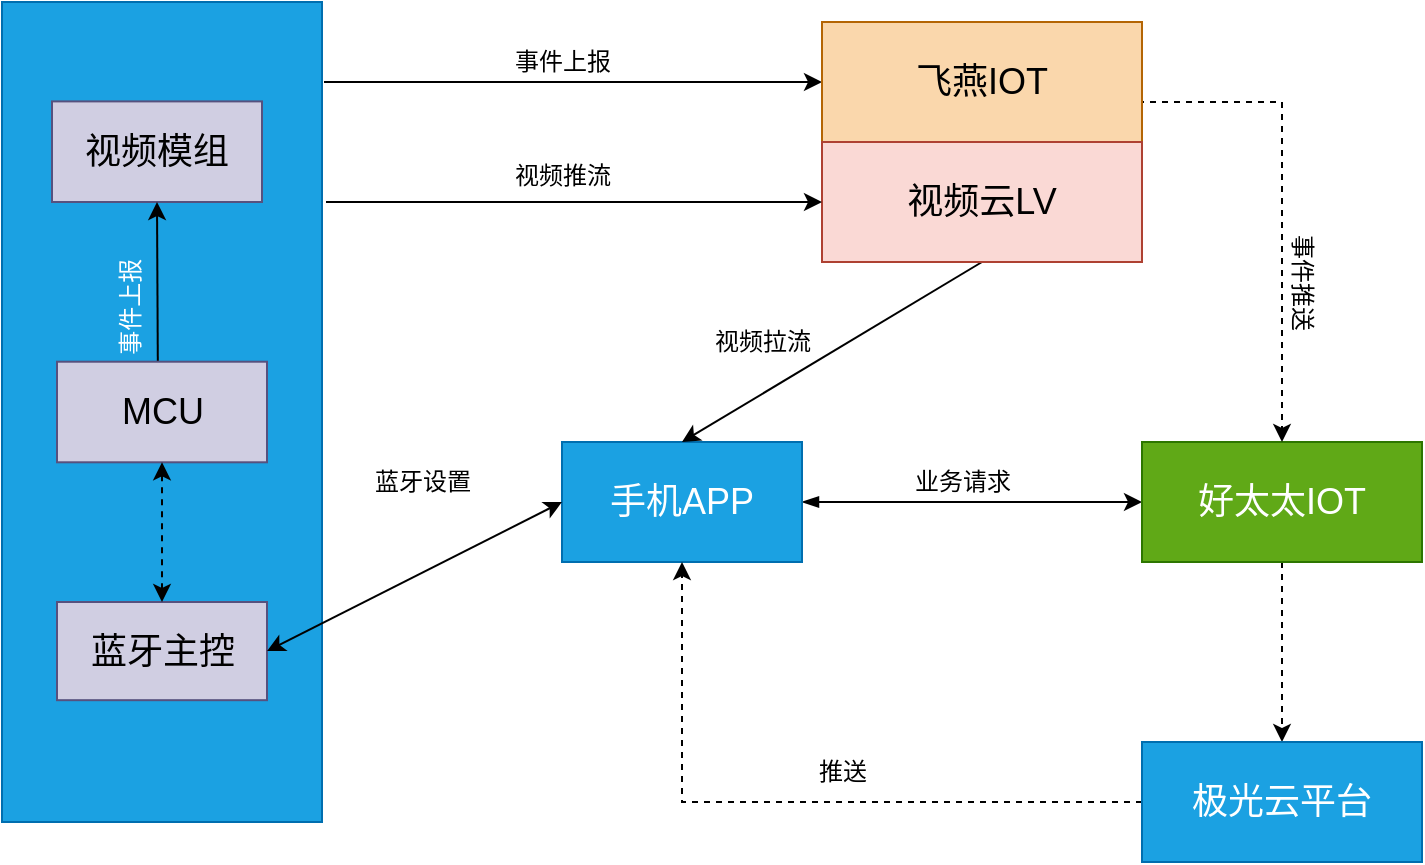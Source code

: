 <mxfile version="15.2.7" type="device"><diagram id="YrFyQ3MUqN7-9QIaDyNu" name="第 1 页"><mxGraphModel dx="1086" dy="806" grid="1" gridSize="10" guides="1" tooltips="1" connect="1" arrows="1" fold="1" page="1" pageScale="1" pageWidth="827" pageHeight="1169" math="0" shadow="0"><root><mxCell id="0"/><mxCell id="1" parent="0"/><mxCell id="r4JIDE_LnmSPQCxcza3J-12" style="rounded=0;orthogonalLoop=1;jettySize=auto;html=1;entryX=0;entryY=0.5;entryDx=0;entryDy=0;fontSize=18;fontColor=#000000;" parent="1" target="r4JIDE_LnmSPQCxcza3J-9" edge="1"><mxGeometry relative="1" as="geometry"><mxPoint x="261" y="230" as="sourcePoint"/><Array as="points"><mxPoint x="410" y="230"/></Array></mxGeometry></mxCell><mxCell id="r4JIDE_LnmSPQCxcza3J-13" value="事件上报" style="text;html=1;align=center;verticalAlign=middle;resizable=0;points=[];autosize=1;strokeColor=none;fillColor=none;fontSize=12;fontColor=#000000;" parent="1" vertex="1"><mxGeometry x="350" y="210" width="60" height="20" as="geometry"/></mxCell><mxCell id="r4JIDE_LnmSPQCxcza3J-23" style="edgeStyle=orthogonalEdgeStyle;rounded=0;orthogonalLoop=1;jettySize=auto;html=1;exitX=1;exitY=0.5;exitDx=0;exitDy=0;entryX=0;entryY=0.5;entryDx=0;entryDy=0;fontSize=12;fontColor=#000000;startArrow=blockThin;startFill=1;" parent="1" source="r4JIDE_LnmSPQCxcza3J-14" target="r4JIDE_LnmSPQCxcza3J-15" edge="1"><mxGeometry relative="1" as="geometry"/></mxCell><mxCell id="r4JIDE_LnmSPQCxcza3J-14" value="&lt;font style=&quot;font-size: 18px&quot;&gt;手机APP&lt;/font&gt;" style="rounded=0;whiteSpace=wrap;html=1;fontSize=12;fontColor=#ffffff;fillColor=#1ba1e2;strokeColor=#006EAF;" parent="1" vertex="1"><mxGeometry x="380" y="410" width="120" height="60" as="geometry"/></mxCell><mxCell id="r4JIDE_LnmSPQCxcza3J-20" style="edgeStyle=orthogonalEdgeStyle;rounded=0;orthogonalLoop=1;jettySize=auto;html=1;exitX=0.5;exitY=1;exitDx=0;exitDy=0;entryX=0.5;entryY=0;entryDx=0;entryDy=0;fontSize=12;fontColor=#000000;dashed=1;" parent="1" source="r4JIDE_LnmSPQCxcza3J-15" target="r4JIDE_LnmSPQCxcza3J-16" edge="1"><mxGeometry relative="1" as="geometry"/></mxCell><mxCell id="r4JIDE_LnmSPQCxcza3J-15" value="&lt;font style=&quot;font-size: 18px&quot;&gt;好太太IOT&lt;/font&gt;" style="rounded=0;whiteSpace=wrap;html=1;fontSize=12;fontColor=#ffffff;fillColor=#60a917;strokeColor=#2D7600;" parent="1" vertex="1"><mxGeometry x="670" y="410" width="140" height="60" as="geometry"/></mxCell><mxCell id="r4JIDE_LnmSPQCxcza3J-21" style="edgeStyle=orthogonalEdgeStyle;rounded=0;orthogonalLoop=1;jettySize=auto;html=1;exitX=0;exitY=0.5;exitDx=0;exitDy=0;entryX=0.5;entryY=1;entryDx=0;entryDy=0;fontSize=12;fontColor=#000000;dashed=1;" parent="1" source="r4JIDE_LnmSPQCxcza3J-16" target="r4JIDE_LnmSPQCxcza3J-14" edge="1"><mxGeometry relative="1" as="geometry"/></mxCell><mxCell id="r4JIDE_LnmSPQCxcza3J-16" value="&lt;font style=&quot;font-size: 18px&quot;&gt;极光云平台&lt;/font&gt;" style="rounded=0;whiteSpace=wrap;html=1;fontSize=12;fontColor=#ffffff;fillColor=#1ba1e2;strokeColor=#006EAF;" parent="1" vertex="1"><mxGeometry x="670" y="560" width="140" height="60" as="geometry"/></mxCell><mxCell id="r4JIDE_LnmSPQCxcza3J-17" style="edgeStyle=orthogonalEdgeStyle;rounded=0;orthogonalLoop=1;jettySize=auto;html=1;exitX=1;exitY=0;exitDx=0;exitDy=0;entryX=0.5;entryY=0;entryDx=0;entryDy=0;fontSize=12;fontColor=#000000;dashed=1;" parent="1" source="r4JIDE_LnmSPQCxcza3J-10" target="r4JIDE_LnmSPQCxcza3J-15" edge="1"><mxGeometry relative="1" as="geometry"/></mxCell><mxCell id="r4JIDE_LnmSPQCxcza3J-18" value="事件推送" style="text;html=1;align=center;verticalAlign=middle;resizable=0;points=[];autosize=1;strokeColor=none;fillColor=none;fontSize=12;fontColor=#000000;rotation=90;" parent="1" vertex="1"><mxGeometry x="720" y="320" width="60" height="20" as="geometry"/></mxCell><mxCell id="r4JIDE_LnmSPQCxcza3J-22" value="推送" style="text;html=1;align=center;verticalAlign=middle;resizable=0;points=[];autosize=1;strokeColor=none;fillColor=none;fontSize=12;fontColor=#000000;" parent="1" vertex="1"><mxGeometry x="500" y="565" width="40" height="20" as="geometry"/></mxCell><mxCell id="r4JIDE_LnmSPQCxcza3J-24" value="业务请求" style="text;html=1;align=center;verticalAlign=middle;resizable=0;points=[];autosize=1;strokeColor=none;fillColor=none;fontSize=12;fontColor=#000000;" parent="1" vertex="1"><mxGeometry x="550" y="420" width="60" height="20" as="geometry"/></mxCell><mxCell id="r4JIDE_LnmSPQCxcza3J-25" style="rounded=0;orthogonalLoop=1;jettySize=auto;html=1;exitX=0.5;exitY=1;exitDx=0;exitDy=0;entryX=0.5;entryY=0;entryDx=0;entryDy=0;fontSize=12;fontColor=#000000;startArrow=none;startFill=0;" parent="1" source="r4JIDE_LnmSPQCxcza3J-10" target="r4JIDE_LnmSPQCxcza3J-14" edge="1"><mxGeometry relative="1" as="geometry"/></mxCell><mxCell id="r4JIDE_LnmSPQCxcza3J-26" value="视频拉流" style="text;html=1;align=center;verticalAlign=middle;resizable=0;points=[];autosize=1;strokeColor=none;fillColor=none;fontSize=12;fontColor=#000000;rotation=0;" parent="1" vertex="1"><mxGeometry x="450" y="350" width="60" height="20" as="geometry"/></mxCell><mxCell id="r4JIDE_LnmSPQCxcza3J-28" value="蓝牙设置" style="text;html=1;align=center;verticalAlign=middle;resizable=0;points=[];autosize=1;strokeColor=none;fillColor=none;fontSize=12;fontColor=#000000;" parent="1" vertex="1"><mxGeometry x="280" y="420" width="60" height="20" as="geometry"/></mxCell><mxCell id="1Me-2XIk1GTwMoa4YnVj-11" value="" style="group" vertex="1" connectable="0" parent="1"><mxGeometry x="100" y="190" width="160" height="410" as="geometry"/></mxCell><mxCell id="r4JIDE_LnmSPQCxcza3J-2" value="" style="rounded=0;whiteSpace=wrap;html=1;fillColor=#1ba1e2;strokeColor=#006EAF;fontColor=#ffffff;" parent="1Me-2XIk1GTwMoa4YnVj-11" vertex="1"><mxGeometry width="160" height="410" as="geometry"/></mxCell><mxCell id="r4JIDE_LnmSPQCxcza3J-3" value="&lt;font style=&quot;font-size: 18px&quot;&gt;视频模组&lt;/font&gt;" style="rounded=0;whiteSpace=wrap;html=1;fillColor=#d0cee2;strokeColor=#56517e;" parent="1Me-2XIk1GTwMoa4YnVj-11" vertex="1"><mxGeometry x="25" y="49.7" width="105" height="50.3" as="geometry"/></mxCell><mxCell id="r4JIDE_LnmSPQCxcza3J-6" style="edgeStyle=orthogonalEdgeStyle;rounded=0;orthogonalLoop=1;jettySize=auto;html=1;entryX=0.5;entryY=1;entryDx=0;entryDy=0;" parent="1Me-2XIk1GTwMoa4YnVj-11" target="r4JIDE_LnmSPQCxcza3J-3" edge="1"><mxGeometry as="geometry"><mxPoint x="78" y="198" as="sourcePoint"/><Array as="points"><mxPoint x="78" y="198"/><mxPoint x="78" y="150"/></Array></mxGeometry></mxCell><mxCell id="r4JIDE_LnmSPQCxcza3J-4" value="&lt;font style=&quot;font-size: 18px&quot;&gt;蓝牙主控&lt;/font&gt;" style="rounded=0;whiteSpace=wrap;html=1;fillColor=#d0cee2;strokeColor=#56517e;" parent="1Me-2XIk1GTwMoa4YnVj-11" vertex="1"><mxGeometry x="27.5" y="300" width="105" height="49.09" as="geometry"/></mxCell><mxCell id="r4JIDE_LnmSPQCxcza3J-7" value="事件上报" style="text;html=1;strokeColor=none;fillColor=none;align=center;verticalAlign=middle;whiteSpace=wrap;rounded=0;rotation=270;fontColor=#FFFFFF;" parent="1Me-2XIk1GTwMoa4YnVj-11" vertex="1"><mxGeometry x="40" y="140.004" width="50" height="24.848" as="geometry"/></mxCell><mxCell id="1Me-2XIk1GTwMoa4YnVj-7" value="&lt;font style=&quot;font-size: 18px&quot;&gt;MCU&lt;/font&gt;" style="rounded=0;whiteSpace=wrap;html=1;fillColor=#d0cee2;strokeColor=#56517e;" vertex="1" parent="1Me-2XIk1GTwMoa4YnVj-11"><mxGeometry x="27.5" y="179.85" width="105" height="50.3" as="geometry"/></mxCell><mxCell id="1Me-2XIk1GTwMoa4YnVj-10" value="" style="endArrow=classic;startArrow=classic;html=1;dashed=1;fontSize=18;fontColor=#000000;entryX=0.5;entryY=1;entryDx=0;entryDy=0;exitX=0.5;exitY=0;exitDx=0;exitDy=0;" edge="1" parent="1Me-2XIk1GTwMoa4YnVj-11" source="r4JIDE_LnmSPQCxcza3J-4" target="1Me-2XIk1GTwMoa4YnVj-7"><mxGeometry width="50" height="50" relative="1" as="geometry"><mxPoint x="60" y="310" as="sourcePoint"/><mxPoint x="110" y="260" as="targetPoint"/></mxGeometry></mxCell><mxCell id="1Me-2XIk1GTwMoa4YnVj-12" value="" style="endArrow=classic;startArrow=classic;html=1;fontSize=18;fontColor=#000000;exitX=1;exitY=0.5;exitDx=0;exitDy=0;entryX=0;entryY=0.5;entryDx=0;entryDy=0;" edge="1" parent="1" source="r4JIDE_LnmSPQCxcza3J-4" target="r4JIDE_LnmSPQCxcza3J-14"><mxGeometry width="50" height="50" relative="1" as="geometry"><mxPoint x="260" y="540" as="sourcePoint"/><mxPoint x="310" y="490" as="targetPoint"/></mxGeometry></mxCell><mxCell id="r4JIDE_LnmSPQCxcza3J-9" value="&lt;font style=&quot;font-size: 18px;&quot;&gt;飞燕IOT&lt;/font&gt;" style="rounded=0;whiteSpace=wrap;html=1;fillColor=#fad7ac;strokeColor=#b46504;fontSize=18;fontColor=#000000;" parent="1" vertex="1"><mxGeometry x="510" y="200" width="160" height="60" as="geometry"/></mxCell><mxCell id="r4JIDE_LnmSPQCxcza3J-10" value="视频云LV" style="rounded=0;whiteSpace=wrap;html=1;fillColor=#fad9d5;strokeColor=#ae4132;fontSize=18;fontColor=#000000;" parent="1" vertex="1"><mxGeometry x="510" y="260" width="160" height="60" as="geometry"/></mxCell><mxCell id="1Me-2XIk1GTwMoa4YnVj-13" value="" style="endArrow=classic;html=1;fontSize=18;fontColor=#000000;entryX=0;entryY=0.5;entryDx=0;entryDy=0;" edge="1" parent="1" target="r4JIDE_LnmSPQCxcza3J-10"><mxGeometry width="50" height="50" relative="1" as="geometry"><mxPoint x="262" y="290" as="sourcePoint"/><mxPoint x="340" y="280" as="targetPoint"/></mxGeometry></mxCell><mxCell id="1Me-2XIk1GTwMoa4YnVj-14" value="&lt;span style=&quot;font-size: 12px&quot;&gt;视频推流&lt;/span&gt;" style="text;html=1;align=center;verticalAlign=middle;resizable=0;points=[];autosize=1;strokeColor=none;fillColor=none;fontSize=18;fontColor=#000000;" vertex="1" parent="1"><mxGeometry x="350" y="260" width="60" height="30" as="geometry"/></mxCell></root></mxGraphModel></diagram></mxfile>